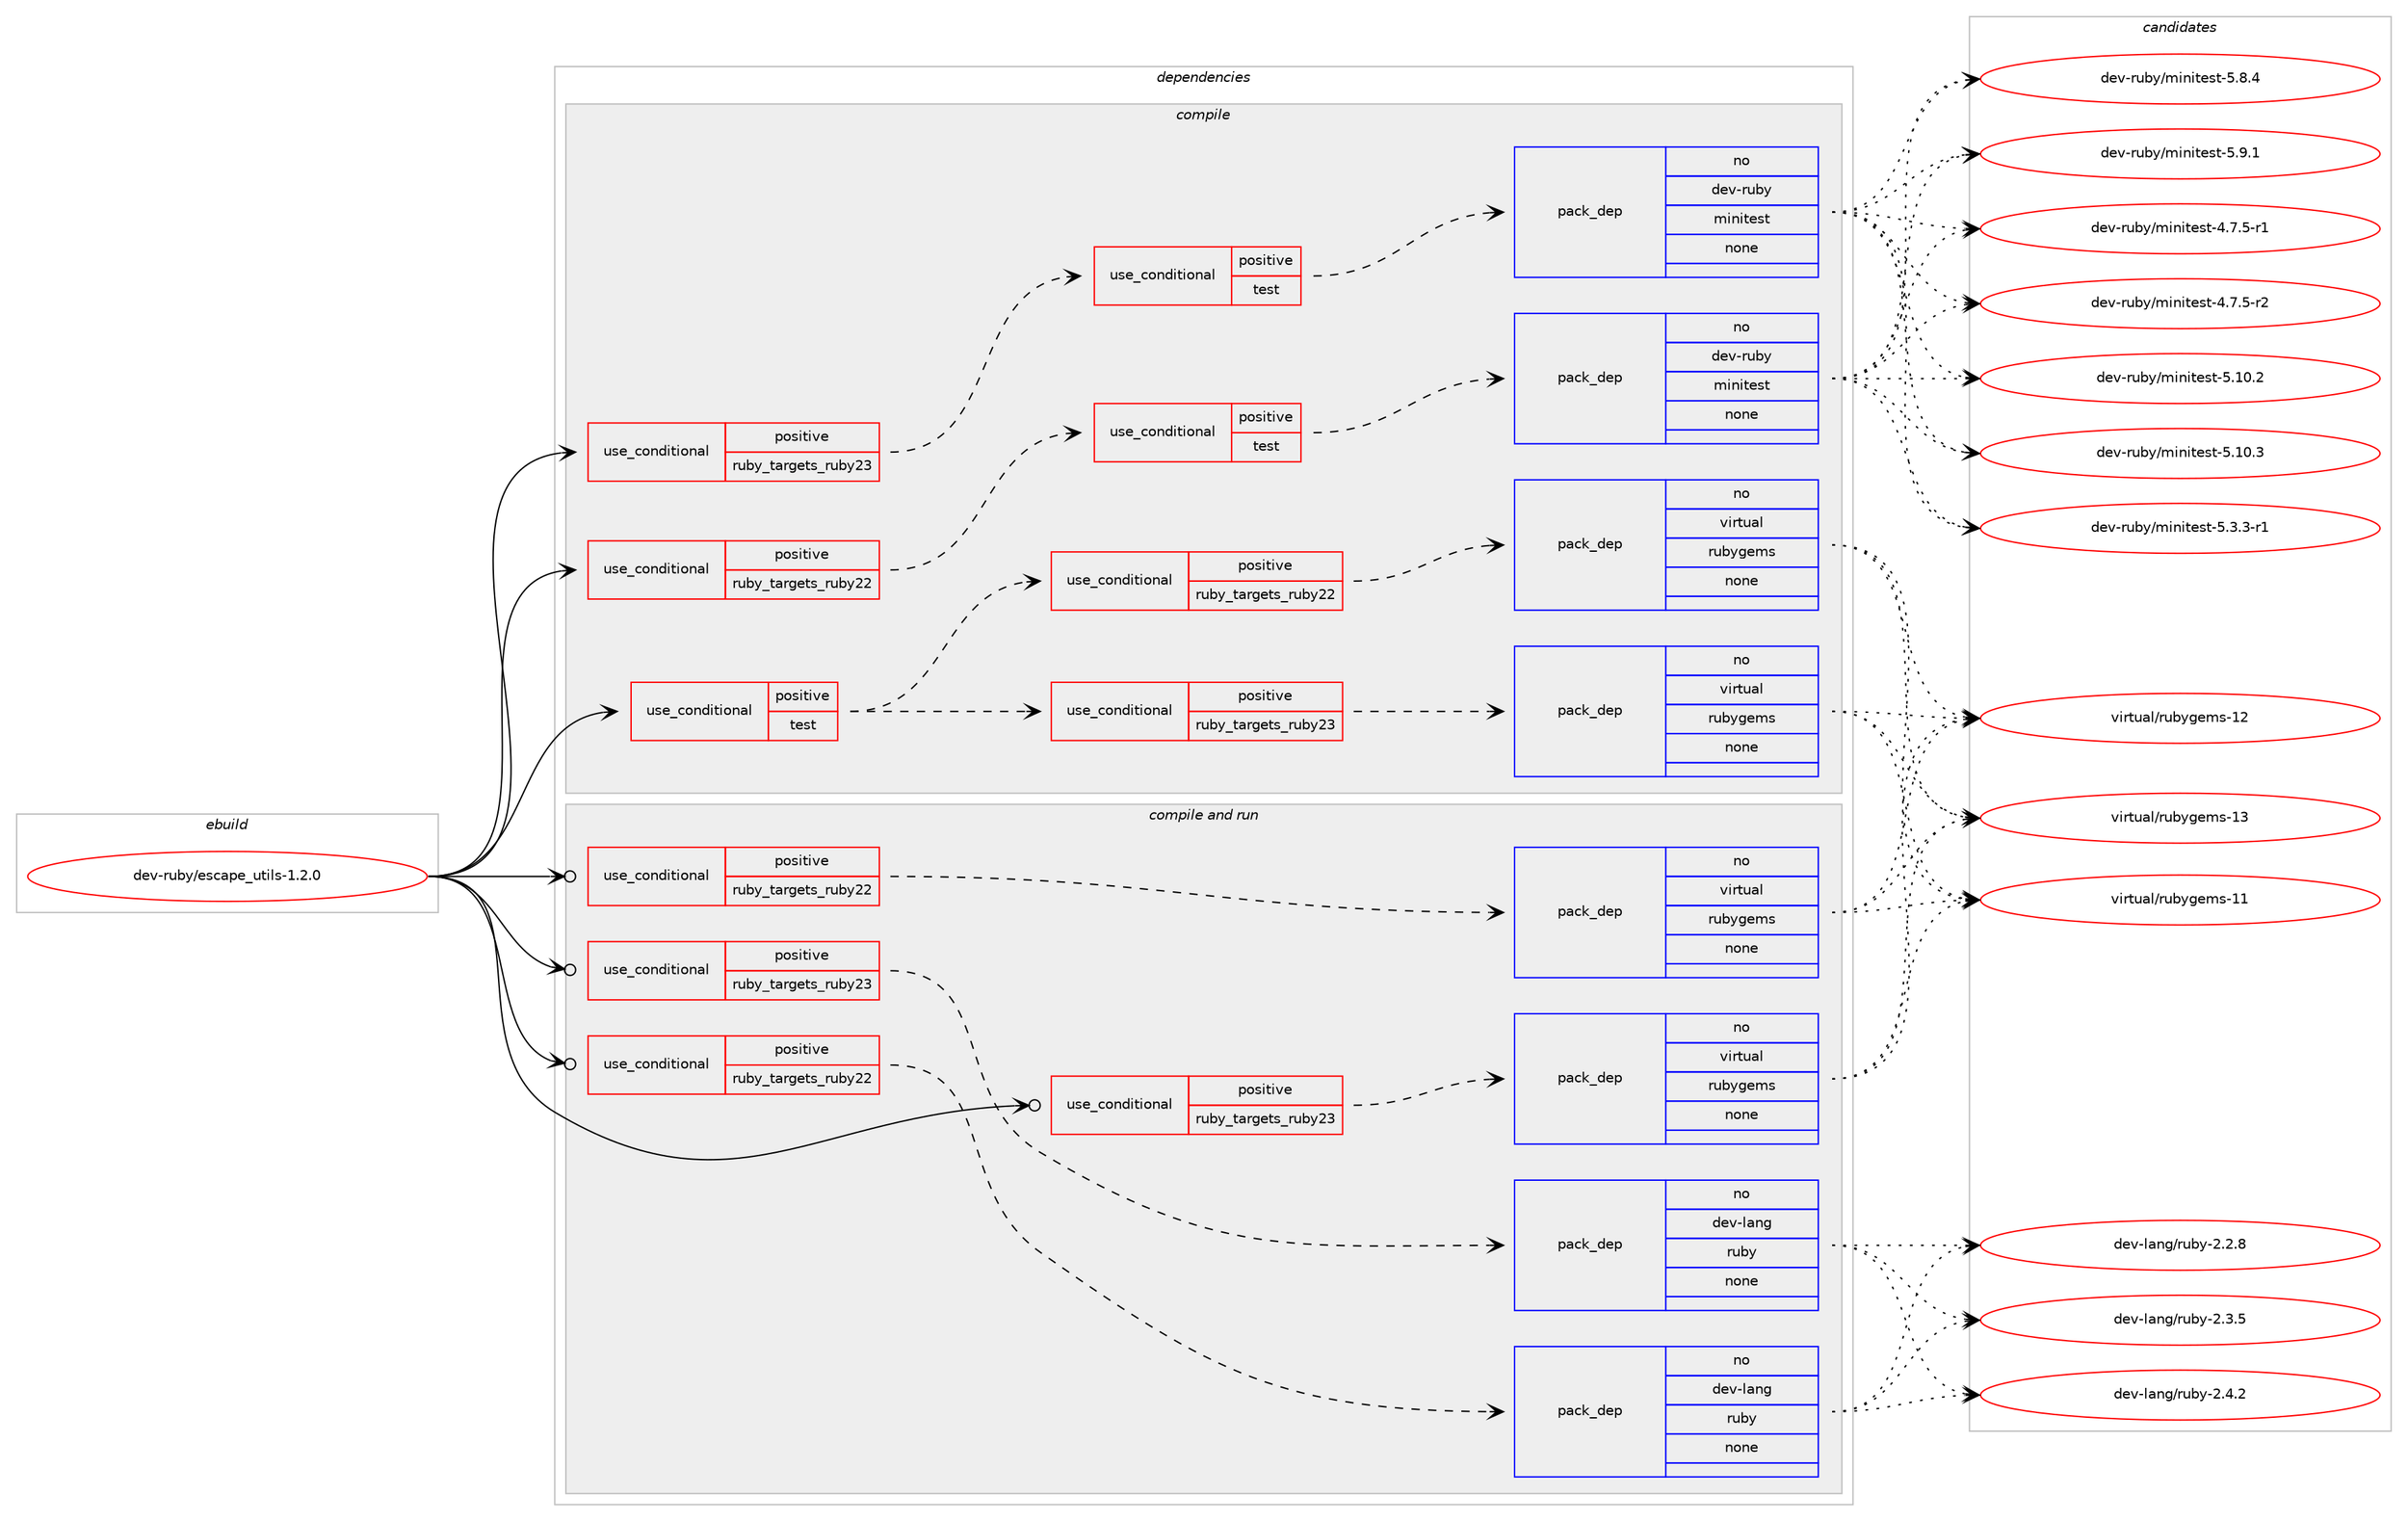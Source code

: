 digraph prolog {

# *************
# Graph options
# *************

newrank=true;
concentrate=true;
compound=true;
graph [rankdir=LR,fontname=Helvetica,fontsize=10,ranksep=1.5];#, ranksep=2.5, nodesep=0.2];
edge  [arrowhead=vee];
node  [fontname=Helvetica,fontsize=10];

# **********
# The ebuild
# **********

subgraph cluster_leftcol {
color=gray;
rank=same;
label=<<i>ebuild</i>>;
id [label="dev-ruby/escape_utils-1.2.0", color=red, width=4, href="../dev-ruby/escape_utils-1.2.0.svg"];
}

# ****************
# The dependencies
# ****************

subgraph cluster_midcol {
color=gray;
label=<<i>dependencies</i>>;
subgraph cluster_compile {
fillcolor="#eeeeee";
style=filled;
label=<<i>compile</i>>;
subgraph cond56240 {
dependency236956 [label=<<TABLE BORDER="0" CELLBORDER="1" CELLSPACING="0" CELLPADDING="4"><TR><TD ROWSPAN="3" CELLPADDING="10">use_conditional</TD></TR><TR><TD>positive</TD></TR><TR><TD>ruby_targets_ruby22</TD></TR></TABLE>>, shape=none, color=red];
subgraph cond56241 {
dependency236957 [label=<<TABLE BORDER="0" CELLBORDER="1" CELLSPACING="0" CELLPADDING="4"><TR><TD ROWSPAN="3" CELLPADDING="10">use_conditional</TD></TR><TR><TD>positive</TD></TR><TR><TD>test</TD></TR></TABLE>>, shape=none, color=red];
subgraph pack176642 {
dependency236958 [label=<<TABLE BORDER="0" CELLBORDER="1" CELLSPACING="0" CELLPADDING="4" WIDTH="220"><TR><TD ROWSPAN="6" CELLPADDING="30">pack_dep</TD></TR><TR><TD WIDTH="110">no</TD></TR><TR><TD>dev-ruby</TD></TR><TR><TD>minitest</TD></TR><TR><TD>none</TD></TR><TR><TD></TD></TR></TABLE>>, shape=none, color=blue];
}
dependency236957:e -> dependency236958:w [weight=20,style="dashed",arrowhead="vee"];
}
dependency236956:e -> dependency236957:w [weight=20,style="dashed",arrowhead="vee"];
}
id:e -> dependency236956:w [weight=20,style="solid",arrowhead="vee"];
subgraph cond56242 {
dependency236959 [label=<<TABLE BORDER="0" CELLBORDER="1" CELLSPACING="0" CELLPADDING="4"><TR><TD ROWSPAN="3" CELLPADDING="10">use_conditional</TD></TR><TR><TD>positive</TD></TR><TR><TD>ruby_targets_ruby23</TD></TR></TABLE>>, shape=none, color=red];
subgraph cond56243 {
dependency236960 [label=<<TABLE BORDER="0" CELLBORDER="1" CELLSPACING="0" CELLPADDING="4"><TR><TD ROWSPAN="3" CELLPADDING="10">use_conditional</TD></TR><TR><TD>positive</TD></TR><TR><TD>test</TD></TR></TABLE>>, shape=none, color=red];
subgraph pack176643 {
dependency236961 [label=<<TABLE BORDER="0" CELLBORDER="1" CELLSPACING="0" CELLPADDING="4" WIDTH="220"><TR><TD ROWSPAN="6" CELLPADDING="30">pack_dep</TD></TR><TR><TD WIDTH="110">no</TD></TR><TR><TD>dev-ruby</TD></TR><TR><TD>minitest</TD></TR><TR><TD>none</TD></TR><TR><TD></TD></TR></TABLE>>, shape=none, color=blue];
}
dependency236960:e -> dependency236961:w [weight=20,style="dashed",arrowhead="vee"];
}
dependency236959:e -> dependency236960:w [weight=20,style="dashed",arrowhead="vee"];
}
id:e -> dependency236959:w [weight=20,style="solid",arrowhead="vee"];
subgraph cond56244 {
dependency236962 [label=<<TABLE BORDER="0" CELLBORDER="1" CELLSPACING="0" CELLPADDING="4"><TR><TD ROWSPAN="3" CELLPADDING="10">use_conditional</TD></TR><TR><TD>positive</TD></TR><TR><TD>test</TD></TR></TABLE>>, shape=none, color=red];
subgraph cond56245 {
dependency236963 [label=<<TABLE BORDER="0" CELLBORDER="1" CELLSPACING="0" CELLPADDING="4"><TR><TD ROWSPAN="3" CELLPADDING="10">use_conditional</TD></TR><TR><TD>positive</TD></TR><TR><TD>ruby_targets_ruby22</TD></TR></TABLE>>, shape=none, color=red];
subgraph pack176644 {
dependency236964 [label=<<TABLE BORDER="0" CELLBORDER="1" CELLSPACING="0" CELLPADDING="4" WIDTH="220"><TR><TD ROWSPAN="6" CELLPADDING="30">pack_dep</TD></TR><TR><TD WIDTH="110">no</TD></TR><TR><TD>virtual</TD></TR><TR><TD>rubygems</TD></TR><TR><TD>none</TD></TR><TR><TD></TD></TR></TABLE>>, shape=none, color=blue];
}
dependency236963:e -> dependency236964:w [weight=20,style="dashed",arrowhead="vee"];
}
dependency236962:e -> dependency236963:w [weight=20,style="dashed",arrowhead="vee"];
subgraph cond56246 {
dependency236965 [label=<<TABLE BORDER="0" CELLBORDER="1" CELLSPACING="0" CELLPADDING="4"><TR><TD ROWSPAN="3" CELLPADDING="10">use_conditional</TD></TR><TR><TD>positive</TD></TR><TR><TD>ruby_targets_ruby23</TD></TR></TABLE>>, shape=none, color=red];
subgraph pack176645 {
dependency236966 [label=<<TABLE BORDER="0" CELLBORDER="1" CELLSPACING="0" CELLPADDING="4" WIDTH="220"><TR><TD ROWSPAN="6" CELLPADDING="30">pack_dep</TD></TR><TR><TD WIDTH="110">no</TD></TR><TR><TD>virtual</TD></TR><TR><TD>rubygems</TD></TR><TR><TD>none</TD></TR><TR><TD></TD></TR></TABLE>>, shape=none, color=blue];
}
dependency236965:e -> dependency236966:w [weight=20,style="dashed",arrowhead="vee"];
}
dependency236962:e -> dependency236965:w [weight=20,style="dashed",arrowhead="vee"];
}
id:e -> dependency236962:w [weight=20,style="solid",arrowhead="vee"];
}
subgraph cluster_compileandrun {
fillcolor="#eeeeee";
style=filled;
label=<<i>compile and run</i>>;
subgraph cond56247 {
dependency236967 [label=<<TABLE BORDER="0" CELLBORDER="1" CELLSPACING="0" CELLPADDING="4"><TR><TD ROWSPAN="3" CELLPADDING="10">use_conditional</TD></TR><TR><TD>positive</TD></TR><TR><TD>ruby_targets_ruby22</TD></TR></TABLE>>, shape=none, color=red];
subgraph pack176646 {
dependency236968 [label=<<TABLE BORDER="0" CELLBORDER="1" CELLSPACING="0" CELLPADDING="4" WIDTH="220"><TR><TD ROWSPAN="6" CELLPADDING="30">pack_dep</TD></TR><TR><TD WIDTH="110">no</TD></TR><TR><TD>dev-lang</TD></TR><TR><TD>ruby</TD></TR><TR><TD>none</TD></TR><TR><TD></TD></TR></TABLE>>, shape=none, color=blue];
}
dependency236967:e -> dependency236968:w [weight=20,style="dashed",arrowhead="vee"];
}
id:e -> dependency236967:w [weight=20,style="solid",arrowhead="odotvee"];
subgraph cond56248 {
dependency236969 [label=<<TABLE BORDER="0" CELLBORDER="1" CELLSPACING="0" CELLPADDING="4"><TR><TD ROWSPAN="3" CELLPADDING="10">use_conditional</TD></TR><TR><TD>positive</TD></TR><TR><TD>ruby_targets_ruby22</TD></TR></TABLE>>, shape=none, color=red];
subgraph pack176647 {
dependency236970 [label=<<TABLE BORDER="0" CELLBORDER="1" CELLSPACING="0" CELLPADDING="4" WIDTH="220"><TR><TD ROWSPAN="6" CELLPADDING="30">pack_dep</TD></TR><TR><TD WIDTH="110">no</TD></TR><TR><TD>virtual</TD></TR><TR><TD>rubygems</TD></TR><TR><TD>none</TD></TR><TR><TD></TD></TR></TABLE>>, shape=none, color=blue];
}
dependency236969:e -> dependency236970:w [weight=20,style="dashed",arrowhead="vee"];
}
id:e -> dependency236969:w [weight=20,style="solid",arrowhead="odotvee"];
subgraph cond56249 {
dependency236971 [label=<<TABLE BORDER="0" CELLBORDER="1" CELLSPACING="0" CELLPADDING="4"><TR><TD ROWSPAN="3" CELLPADDING="10">use_conditional</TD></TR><TR><TD>positive</TD></TR><TR><TD>ruby_targets_ruby23</TD></TR></TABLE>>, shape=none, color=red];
subgraph pack176648 {
dependency236972 [label=<<TABLE BORDER="0" CELLBORDER="1" CELLSPACING="0" CELLPADDING="4" WIDTH="220"><TR><TD ROWSPAN="6" CELLPADDING="30">pack_dep</TD></TR><TR><TD WIDTH="110">no</TD></TR><TR><TD>dev-lang</TD></TR><TR><TD>ruby</TD></TR><TR><TD>none</TD></TR><TR><TD></TD></TR></TABLE>>, shape=none, color=blue];
}
dependency236971:e -> dependency236972:w [weight=20,style="dashed",arrowhead="vee"];
}
id:e -> dependency236971:w [weight=20,style="solid",arrowhead="odotvee"];
subgraph cond56250 {
dependency236973 [label=<<TABLE BORDER="0" CELLBORDER="1" CELLSPACING="0" CELLPADDING="4"><TR><TD ROWSPAN="3" CELLPADDING="10">use_conditional</TD></TR><TR><TD>positive</TD></TR><TR><TD>ruby_targets_ruby23</TD></TR></TABLE>>, shape=none, color=red];
subgraph pack176649 {
dependency236974 [label=<<TABLE BORDER="0" CELLBORDER="1" CELLSPACING="0" CELLPADDING="4" WIDTH="220"><TR><TD ROWSPAN="6" CELLPADDING="30">pack_dep</TD></TR><TR><TD WIDTH="110">no</TD></TR><TR><TD>virtual</TD></TR><TR><TD>rubygems</TD></TR><TR><TD>none</TD></TR><TR><TD></TD></TR></TABLE>>, shape=none, color=blue];
}
dependency236973:e -> dependency236974:w [weight=20,style="dashed",arrowhead="vee"];
}
id:e -> dependency236973:w [weight=20,style="solid",arrowhead="odotvee"];
}
subgraph cluster_run {
fillcolor="#eeeeee";
style=filled;
label=<<i>run</i>>;
}
}

# **************
# The candidates
# **************

subgraph cluster_choices {
rank=same;
color=gray;
label=<<i>candidates</i>>;

subgraph choice176642 {
color=black;
nodesep=1;
choice1001011184511411798121471091051101051161011151164552465546534511449 [label="dev-ruby/minitest-4.7.5-r1", color=red, width=4,href="../dev-ruby/minitest-4.7.5-r1.svg"];
choice1001011184511411798121471091051101051161011151164552465546534511450 [label="dev-ruby/minitest-4.7.5-r2", color=red, width=4,href="../dev-ruby/minitest-4.7.5-r2.svg"];
choice10010111845114117981214710910511010511610111511645534649484650 [label="dev-ruby/minitest-5.10.2", color=red, width=4,href="../dev-ruby/minitest-5.10.2.svg"];
choice10010111845114117981214710910511010511610111511645534649484651 [label="dev-ruby/minitest-5.10.3", color=red, width=4,href="../dev-ruby/minitest-5.10.3.svg"];
choice1001011184511411798121471091051101051161011151164553465146514511449 [label="dev-ruby/minitest-5.3.3-r1", color=red, width=4,href="../dev-ruby/minitest-5.3.3-r1.svg"];
choice100101118451141179812147109105110105116101115116455346564652 [label="dev-ruby/minitest-5.8.4", color=red, width=4,href="../dev-ruby/minitest-5.8.4.svg"];
choice100101118451141179812147109105110105116101115116455346574649 [label="dev-ruby/minitest-5.9.1", color=red, width=4,href="../dev-ruby/minitest-5.9.1.svg"];
dependency236958:e -> choice1001011184511411798121471091051101051161011151164552465546534511449:w [style=dotted,weight="100"];
dependency236958:e -> choice1001011184511411798121471091051101051161011151164552465546534511450:w [style=dotted,weight="100"];
dependency236958:e -> choice10010111845114117981214710910511010511610111511645534649484650:w [style=dotted,weight="100"];
dependency236958:e -> choice10010111845114117981214710910511010511610111511645534649484651:w [style=dotted,weight="100"];
dependency236958:e -> choice1001011184511411798121471091051101051161011151164553465146514511449:w [style=dotted,weight="100"];
dependency236958:e -> choice100101118451141179812147109105110105116101115116455346564652:w [style=dotted,weight="100"];
dependency236958:e -> choice100101118451141179812147109105110105116101115116455346574649:w [style=dotted,weight="100"];
}
subgraph choice176643 {
color=black;
nodesep=1;
choice1001011184511411798121471091051101051161011151164552465546534511449 [label="dev-ruby/minitest-4.7.5-r1", color=red, width=4,href="../dev-ruby/minitest-4.7.5-r1.svg"];
choice1001011184511411798121471091051101051161011151164552465546534511450 [label="dev-ruby/minitest-4.7.5-r2", color=red, width=4,href="../dev-ruby/minitest-4.7.5-r2.svg"];
choice10010111845114117981214710910511010511610111511645534649484650 [label="dev-ruby/minitest-5.10.2", color=red, width=4,href="../dev-ruby/minitest-5.10.2.svg"];
choice10010111845114117981214710910511010511610111511645534649484651 [label="dev-ruby/minitest-5.10.3", color=red, width=4,href="../dev-ruby/minitest-5.10.3.svg"];
choice1001011184511411798121471091051101051161011151164553465146514511449 [label="dev-ruby/minitest-5.3.3-r1", color=red, width=4,href="../dev-ruby/minitest-5.3.3-r1.svg"];
choice100101118451141179812147109105110105116101115116455346564652 [label="dev-ruby/minitest-5.8.4", color=red, width=4,href="../dev-ruby/minitest-5.8.4.svg"];
choice100101118451141179812147109105110105116101115116455346574649 [label="dev-ruby/minitest-5.9.1", color=red, width=4,href="../dev-ruby/minitest-5.9.1.svg"];
dependency236961:e -> choice1001011184511411798121471091051101051161011151164552465546534511449:w [style=dotted,weight="100"];
dependency236961:e -> choice1001011184511411798121471091051101051161011151164552465546534511450:w [style=dotted,weight="100"];
dependency236961:e -> choice10010111845114117981214710910511010511610111511645534649484650:w [style=dotted,weight="100"];
dependency236961:e -> choice10010111845114117981214710910511010511610111511645534649484651:w [style=dotted,weight="100"];
dependency236961:e -> choice1001011184511411798121471091051101051161011151164553465146514511449:w [style=dotted,weight="100"];
dependency236961:e -> choice100101118451141179812147109105110105116101115116455346564652:w [style=dotted,weight="100"];
dependency236961:e -> choice100101118451141179812147109105110105116101115116455346574649:w [style=dotted,weight="100"];
}
subgraph choice176644 {
color=black;
nodesep=1;
choice118105114116117971084711411798121103101109115454949 [label="virtual/rubygems-11", color=red, width=4,href="../virtual/rubygems-11.svg"];
choice118105114116117971084711411798121103101109115454950 [label="virtual/rubygems-12", color=red, width=4,href="../virtual/rubygems-12.svg"];
choice118105114116117971084711411798121103101109115454951 [label="virtual/rubygems-13", color=red, width=4,href="../virtual/rubygems-13.svg"];
dependency236964:e -> choice118105114116117971084711411798121103101109115454949:w [style=dotted,weight="100"];
dependency236964:e -> choice118105114116117971084711411798121103101109115454950:w [style=dotted,weight="100"];
dependency236964:e -> choice118105114116117971084711411798121103101109115454951:w [style=dotted,weight="100"];
}
subgraph choice176645 {
color=black;
nodesep=1;
choice118105114116117971084711411798121103101109115454949 [label="virtual/rubygems-11", color=red, width=4,href="../virtual/rubygems-11.svg"];
choice118105114116117971084711411798121103101109115454950 [label="virtual/rubygems-12", color=red, width=4,href="../virtual/rubygems-12.svg"];
choice118105114116117971084711411798121103101109115454951 [label="virtual/rubygems-13", color=red, width=4,href="../virtual/rubygems-13.svg"];
dependency236966:e -> choice118105114116117971084711411798121103101109115454949:w [style=dotted,weight="100"];
dependency236966:e -> choice118105114116117971084711411798121103101109115454950:w [style=dotted,weight="100"];
dependency236966:e -> choice118105114116117971084711411798121103101109115454951:w [style=dotted,weight="100"];
}
subgraph choice176646 {
color=black;
nodesep=1;
choice10010111845108971101034711411798121455046504656 [label="dev-lang/ruby-2.2.8", color=red, width=4,href="../dev-lang/ruby-2.2.8.svg"];
choice10010111845108971101034711411798121455046514653 [label="dev-lang/ruby-2.3.5", color=red, width=4,href="../dev-lang/ruby-2.3.5.svg"];
choice10010111845108971101034711411798121455046524650 [label="dev-lang/ruby-2.4.2", color=red, width=4,href="../dev-lang/ruby-2.4.2.svg"];
dependency236968:e -> choice10010111845108971101034711411798121455046504656:w [style=dotted,weight="100"];
dependency236968:e -> choice10010111845108971101034711411798121455046514653:w [style=dotted,weight="100"];
dependency236968:e -> choice10010111845108971101034711411798121455046524650:w [style=dotted,weight="100"];
}
subgraph choice176647 {
color=black;
nodesep=1;
choice118105114116117971084711411798121103101109115454949 [label="virtual/rubygems-11", color=red, width=4,href="../virtual/rubygems-11.svg"];
choice118105114116117971084711411798121103101109115454950 [label="virtual/rubygems-12", color=red, width=4,href="../virtual/rubygems-12.svg"];
choice118105114116117971084711411798121103101109115454951 [label="virtual/rubygems-13", color=red, width=4,href="../virtual/rubygems-13.svg"];
dependency236970:e -> choice118105114116117971084711411798121103101109115454949:w [style=dotted,weight="100"];
dependency236970:e -> choice118105114116117971084711411798121103101109115454950:w [style=dotted,weight="100"];
dependency236970:e -> choice118105114116117971084711411798121103101109115454951:w [style=dotted,weight="100"];
}
subgraph choice176648 {
color=black;
nodesep=1;
choice10010111845108971101034711411798121455046504656 [label="dev-lang/ruby-2.2.8", color=red, width=4,href="../dev-lang/ruby-2.2.8.svg"];
choice10010111845108971101034711411798121455046514653 [label="dev-lang/ruby-2.3.5", color=red, width=4,href="../dev-lang/ruby-2.3.5.svg"];
choice10010111845108971101034711411798121455046524650 [label="dev-lang/ruby-2.4.2", color=red, width=4,href="../dev-lang/ruby-2.4.2.svg"];
dependency236972:e -> choice10010111845108971101034711411798121455046504656:w [style=dotted,weight="100"];
dependency236972:e -> choice10010111845108971101034711411798121455046514653:w [style=dotted,weight="100"];
dependency236972:e -> choice10010111845108971101034711411798121455046524650:w [style=dotted,weight="100"];
}
subgraph choice176649 {
color=black;
nodesep=1;
choice118105114116117971084711411798121103101109115454949 [label="virtual/rubygems-11", color=red, width=4,href="../virtual/rubygems-11.svg"];
choice118105114116117971084711411798121103101109115454950 [label="virtual/rubygems-12", color=red, width=4,href="../virtual/rubygems-12.svg"];
choice118105114116117971084711411798121103101109115454951 [label="virtual/rubygems-13", color=red, width=4,href="../virtual/rubygems-13.svg"];
dependency236974:e -> choice118105114116117971084711411798121103101109115454949:w [style=dotted,weight="100"];
dependency236974:e -> choice118105114116117971084711411798121103101109115454950:w [style=dotted,weight="100"];
dependency236974:e -> choice118105114116117971084711411798121103101109115454951:w [style=dotted,weight="100"];
}
}

}
